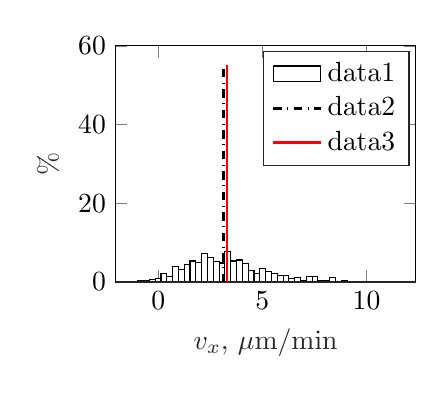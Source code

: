% This file was created by matlab2tikz.
%
\begin{tikzpicture}

\begin{axis}[%
width=3.809cm,
height=3cm,
at={(0cm,0cm)},
scale only axis,
bar shift auto,
xmin=-2.042,
xmax=12.352,
xlabel style={font=\color{white!15!black}},
xlabel={$v_x$, $\mu$m/min},
ymin=0,
ymax=60,
ylabel style={font=\color{white!15!black}},
ylabel={\textrm{$\%$}},
axis background/.style={fill=white},
legend style={legend cell align=left, align=left, draw=white!15!black}
]
\addplot[ybar, bar width=0.279, fill=white, draw=black, area legend] table[row sep=crcr] {%
-1.679	0.124\\
-1.4	0.124\\
-1.121	0.124\\
-0.842	0.496\\
-0.563	0.496\\
-0.284	0.62\\
-0.005	0.868\\
0.274	2.109\\
0.553	1.365\\
0.832	3.846\\
1.111	3.102\\
1.389	4.342\\
1.668	5.335\\
1.947	4.963\\
2.226	7.32\\
2.505	6.203\\
2.784	5.211\\
3.063	4.839\\
3.342	7.816\\
3.621	5.335\\
3.9	5.583\\
4.179	4.715\\
4.458	2.978\\
4.737	2.109\\
5.016	3.35\\
5.295	2.605\\
5.574	2.233\\
5.853	1.737\\
6.132	1.613\\
6.411	0.993\\
6.69	1.241\\
6.969	0.496\\
7.248	1.365\\
7.526	1.489\\
7.805	0.372\\
8.084	0.372\\
8.363	1.117\\
8.642	0.124\\
8.921	0.248\\
9.2	0\\
9.479	0\\
9.758	0.124\\
10.037	0.124\\
10.316	0\\
10.595	0\\
10.874	0\\
11.153	0.124\\
11.432	0\\
11.711	0.124\\
11.99	0.124\\
};
\addplot[forget plot, color=white!15!black] table[row sep=crcr] {%
-2.042	0\\
12.352	0\\
};
\addlegendentry{data1}

\addplot [color=black, dashdotted, line width=1.0pt]
  table[row sep=crcr]{%
3.128	0\\
3.128	55\\
};
\addlegendentry{data2}

\addplot [color=red, line width=1.0pt]
  table[row sep=crcr]{%
3.3	0\\
3.3	55\\
};
\addlegendentry{data3}

\node[right, align=left]
at (axis cs:5.3,50) {$\mu_x$=3.3};
\end{axis}
\end{tikzpicture}%